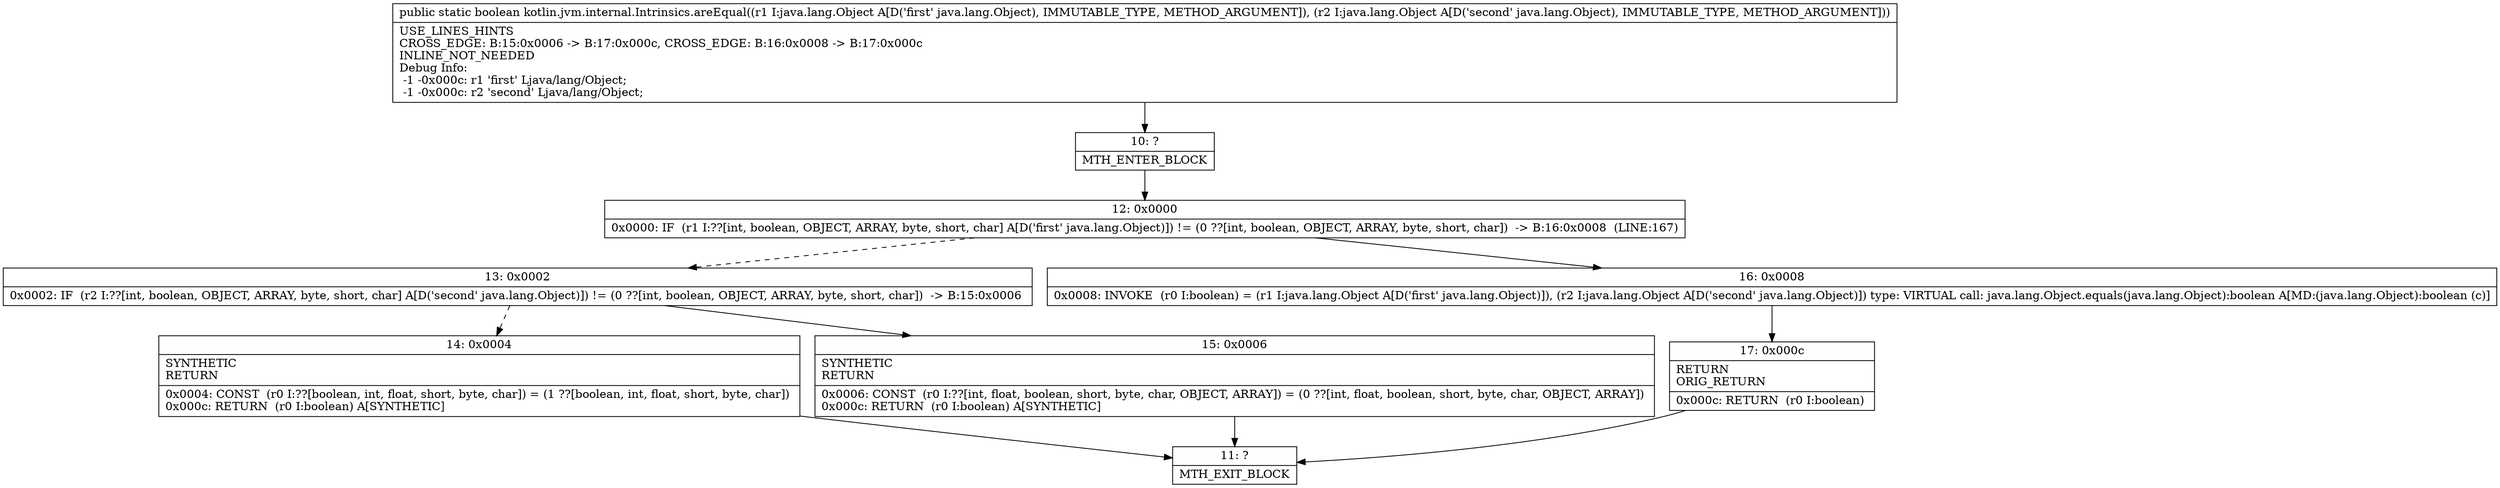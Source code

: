 digraph "CFG forkotlin.jvm.internal.Intrinsics.areEqual(Ljava\/lang\/Object;Ljava\/lang\/Object;)Z" {
Node_10 [shape=record,label="{10\:\ ?|MTH_ENTER_BLOCK\l}"];
Node_12 [shape=record,label="{12\:\ 0x0000|0x0000: IF  (r1 I:??[int, boolean, OBJECT, ARRAY, byte, short, char] A[D('first' java.lang.Object)]) != (0 ??[int, boolean, OBJECT, ARRAY, byte, short, char])  \-\> B:16:0x0008  (LINE:167)\l}"];
Node_13 [shape=record,label="{13\:\ 0x0002|0x0002: IF  (r2 I:??[int, boolean, OBJECT, ARRAY, byte, short, char] A[D('second' java.lang.Object)]) != (0 ??[int, boolean, OBJECT, ARRAY, byte, short, char])  \-\> B:15:0x0006 \l}"];
Node_14 [shape=record,label="{14\:\ 0x0004|SYNTHETIC\lRETURN\l|0x0004: CONST  (r0 I:??[boolean, int, float, short, byte, char]) = (1 ??[boolean, int, float, short, byte, char]) \l0x000c: RETURN  (r0 I:boolean) A[SYNTHETIC]\l}"];
Node_11 [shape=record,label="{11\:\ ?|MTH_EXIT_BLOCK\l}"];
Node_15 [shape=record,label="{15\:\ 0x0006|SYNTHETIC\lRETURN\l|0x0006: CONST  (r0 I:??[int, float, boolean, short, byte, char, OBJECT, ARRAY]) = (0 ??[int, float, boolean, short, byte, char, OBJECT, ARRAY]) \l0x000c: RETURN  (r0 I:boolean) A[SYNTHETIC]\l}"];
Node_16 [shape=record,label="{16\:\ 0x0008|0x0008: INVOKE  (r0 I:boolean) = (r1 I:java.lang.Object A[D('first' java.lang.Object)]), (r2 I:java.lang.Object A[D('second' java.lang.Object)]) type: VIRTUAL call: java.lang.Object.equals(java.lang.Object):boolean A[MD:(java.lang.Object):boolean (c)]\l}"];
Node_17 [shape=record,label="{17\:\ 0x000c|RETURN\lORIG_RETURN\l|0x000c: RETURN  (r0 I:boolean) \l}"];
MethodNode[shape=record,label="{public static boolean kotlin.jvm.internal.Intrinsics.areEqual((r1 I:java.lang.Object A[D('first' java.lang.Object), IMMUTABLE_TYPE, METHOD_ARGUMENT]), (r2 I:java.lang.Object A[D('second' java.lang.Object), IMMUTABLE_TYPE, METHOD_ARGUMENT]))  | USE_LINES_HINTS\lCROSS_EDGE: B:15:0x0006 \-\> B:17:0x000c, CROSS_EDGE: B:16:0x0008 \-\> B:17:0x000c\lINLINE_NOT_NEEDED\lDebug Info:\l  \-1 \-0x000c: r1 'first' Ljava\/lang\/Object;\l  \-1 \-0x000c: r2 'second' Ljava\/lang\/Object;\l}"];
MethodNode -> Node_10;Node_10 -> Node_12;
Node_12 -> Node_13[style=dashed];
Node_12 -> Node_16;
Node_13 -> Node_14[style=dashed];
Node_13 -> Node_15;
Node_14 -> Node_11;
Node_15 -> Node_11;
Node_16 -> Node_17;
Node_17 -> Node_11;
}

